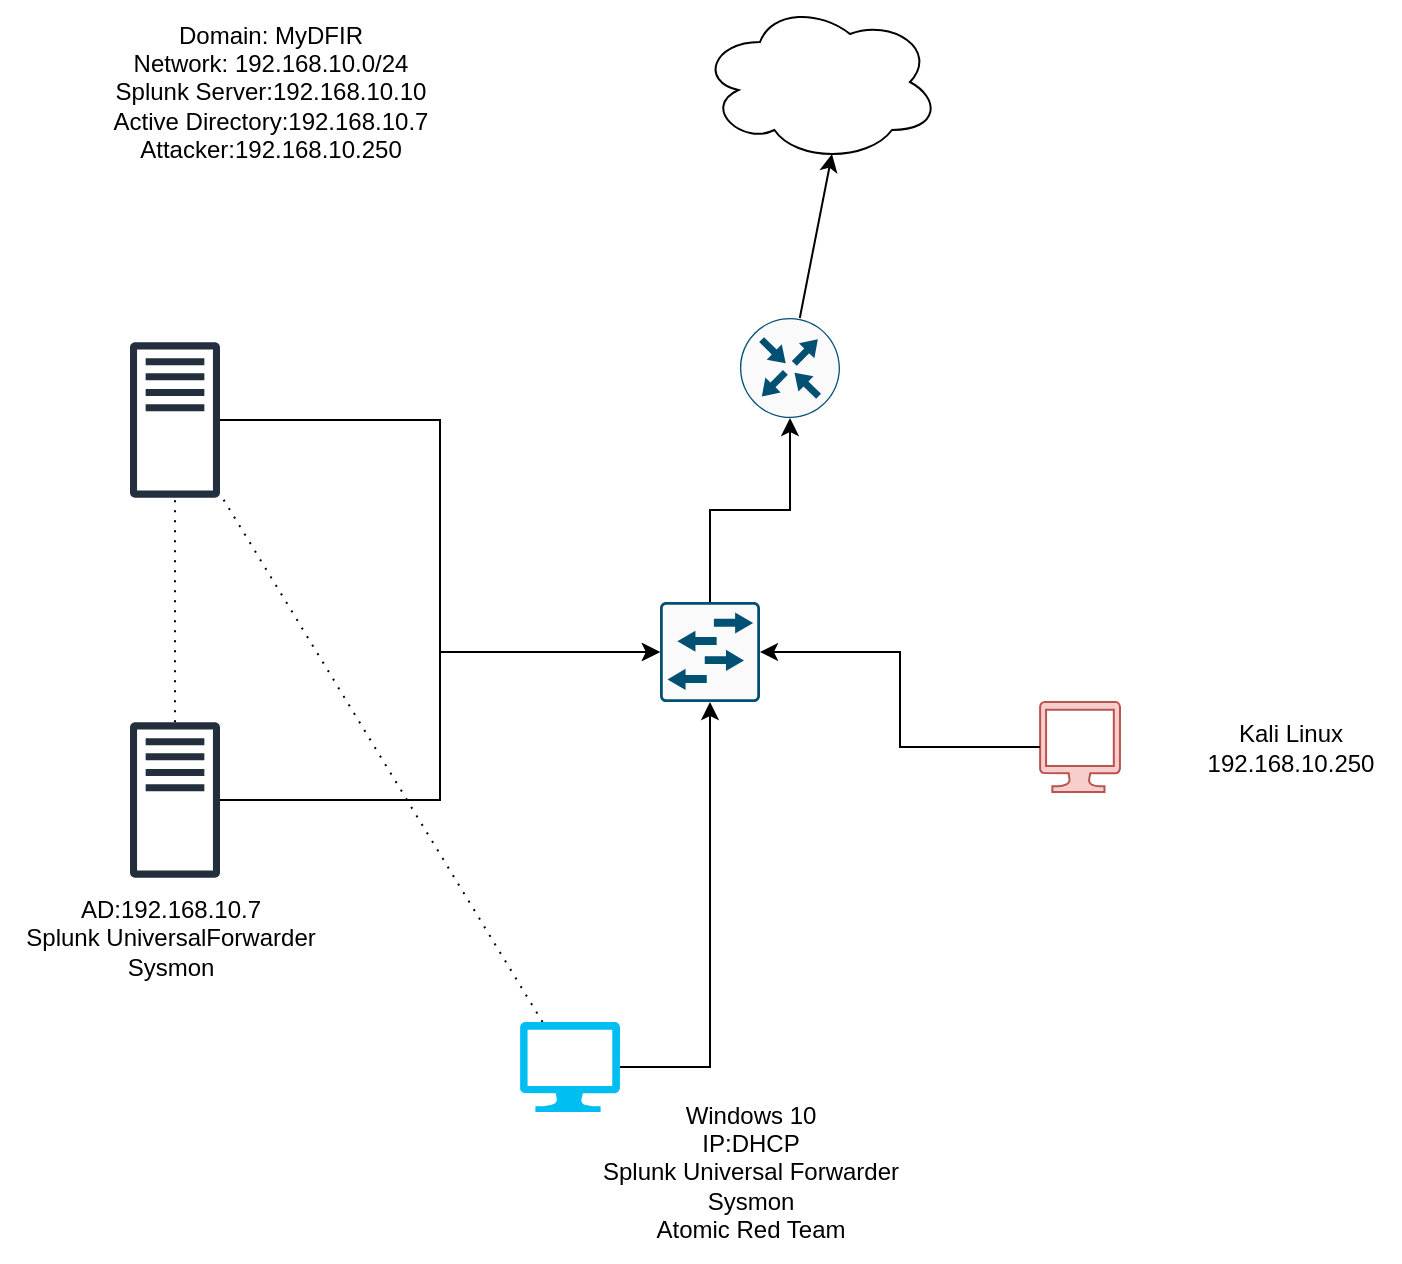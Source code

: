 <mxfile version="24.7.17">
  <diagram name="Page-1" id="9HTtIXavefZOD2CeCiWp">
    <mxGraphModel dx="1042" dy="661" grid="1" gridSize="10" guides="1" tooltips="1" connect="1" arrows="1" fold="1" page="1" pageScale="1" pageWidth="850" pageHeight="1100" math="0" shadow="0">
      <root>
        <mxCell id="0" />
        <mxCell id="1" parent="0" />
        <mxCell id="v5Bu9wKuXIOc9ctDDYp5-1" value="" style="sketch=0;outlineConnect=0;fontColor=#232F3E;gradientColor=none;fillColor=#232F3D;strokeColor=none;dashed=0;verticalLabelPosition=bottom;verticalAlign=top;align=center;html=1;fontSize=12;fontStyle=0;aspect=fixed;pointerEvents=1;shape=mxgraph.aws4.traditional_server;" vertex="1" parent="1">
          <mxGeometry x="95" y="200" width="45" height="78" as="geometry" />
        </mxCell>
        <mxCell id="v5Bu9wKuXIOc9ctDDYp5-24" style="edgeStyle=orthogonalEdgeStyle;rounded=0;orthogonalLoop=1;jettySize=auto;html=1;dashed=1;dashPattern=1 4;endArrow=none;endFill=0;" edge="1" parent="1" source="v5Bu9wKuXIOc9ctDDYp5-2" target="v5Bu9wKuXIOc9ctDDYp5-1">
          <mxGeometry relative="1" as="geometry" />
        </mxCell>
        <mxCell id="v5Bu9wKuXIOc9ctDDYp5-2" value="" style="sketch=0;outlineConnect=0;fontColor=#232F3E;gradientColor=none;fillColor=#232F3D;strokeColor=none;dashed=0;verticalLabelPosition=bottom;verticalAlign=top;align=center;html=1;fontSize=12;fontStyle=0;aspect=fixed;pointerEvents=1;shape=mxgraph.aws4.traditional_server;" vertex="1" parent="1">
          <mxGeometry x="95" y="390" width="45" height="78" as="geometry" />
        </mxCell>
        <mxCell id="v5Bu9wKuXIOc9ctDDYp5-22" style="rounded=0;orthogonalLoop=1;jettySize=auto;html=1;dashed=1;dashPattern=1 4;endArrow=none;endFill=0;" edge="1" parent="1" source="v5Bu9wKuXIOc9ctDDYp5-3" target="v5Bu9wKuXIOc9ctDDYp5-1">
          <mxGeometry relative="1" as="geometry" />
        </mxCell>
        <mxCell id="v5Bu9wKuXIOc9ctDDYp5-3" value="" style="verticalLabelPosition=bottom;html=1;verticalAlign=top;align=center;strokeColor=none;fillColor=#00BEF2;shape=mxgraph.azure.computer;pointerEvents=1;" vertex="1" parent="1">
          <mxGeometry x="290" y="540" width="50" height="45" as="geometry" />
        </mxCell>
        <mxCell id="v5Bu9wKuXIOc9ctDDYp5-4" value="" style="verticalLabelPosition=bottom;html=1;verticalAlign=top;align=center;strokeColor=#b85450;fillColor=#f8cecc;shape=mxgraph.azure.computer;pointerEvents=1;" vertex="1" parent="1">
          <mxGeometry x="550" y="380" width="40" height="45" as="geometry" />
        </mxCell>
        <mxCell id="v5Bu9wKuXIOc9ctDDYp5-5" value="" style="sketch=0;points=[[0.015,0.015,0],[0.985,0.015,0],[0.985,0.985,0],[0.015,0.985,0],[0.25,0,0],[0.5,0,0],[0.75,0,0],[1,0.25,0],[1,0.5,0],[1,0.75,0],[0.75,1,0],[0.5,1,0],[0.25,1,0],[0,0.75,0],[0,0.5,0],[0,0.25,0]];verticalLabelPosition=bottom;html=1;verticalAlign=top;aspect=fixed;align=center;pointerEvents=1;shape=mxgraph.cisco19.rect;prIcon=l2_switch;fillColor=#FAFAFA;strokeColor=#005073;" vertex="1" parent="1">
          <mxGeometry x="360" y="330" width="50" height="50" as="geometry" />
        </mxCell>
        <mxCell id="v5Bu9wKuXIOc9ctDDYp5-6" value="" style="sketch=0;points=[[0.5,0,0],[1,0.5,0],[0.5,1,0],[0,0.5,0],[0.145,0.145,0],[0.856,0.145,0],[0.855,0.856,0],[0.145,0.855,0]];verticalLabelPosition=bottom;html=1;verticalAlign=top;aspect=fixed;align=center;pointerEvents=1;shape=mxgraph.cisco19.rect;prIcon=router;fillColor=#FAFAFA;strokeColor=#005073;" vertex="1" parent="1">
          <mxGeometry x="400" y="188" width="50" height="50" as="geometry" />
        </mxCell>
        <mxCell id="v5Bu9wKuXIOc9ctDDYp5-7" value="" style="ellipse;shape=cloud;whiteSpace=wrap;html=1;" vertex="1" parent="1">
          <mxGeometry x="380" y="30" width="120" height="80" as="geometry" />
        </mxCell>
        <mxCell id="v5Bu9wKuXIOc9ctDDYp5-9" style="edgeStyle=orthogonalEdgeStyle;rounded=0;orthogonalLoop=1;jettySize=auto;html=1;entryX=0.5;entryY=1;entryDx=0;entryDy=0;entryPerimeter=0;" edge="1" parent="1" source="v5Bu9wKuXIOc9ctDDYp5-3" target="v5Bu9wKuXIOc9ctDDYp5-5">
          <mxGeometry relative="1" as="geometry" />
        </mxCell>
        <mxCell id="v5Bu9wKuXIOc9ctDDYp5-10" style="edgeStyle=orthogonalEdgeStyle;rounded=0;orthogonalLoop=1;jettySize=auto;html=1;entryX=1;entryY=0.5;entryDx=0;entryDy=0;entryPerimeter=0;" edge="1" parent="1" source="v5Bu9wKuXIOc9ctDDYp5-4" target="v5Bu9wKuXIOc9ctDDYp5-5">
          <mxGeometry relative="1" as="geometry" />
        </mxCell>
        <mxCell id="v5Bu9wKuXIOc9ctDDYp5-11" style="edgeStyle=orthogonalEdgeStyle;rounded=0;orthogonalLoop=1;jettySize=auto;html=1;entryX=0;entryY=0.5;entryDx=0;entryDy=0;entryPerimeter=0;" edge="1" parent="1" source="v5Bu9wKuXIOc9ctDDYp5-1" target="v5Bu9wKuXIOc9ctDDYp5-5">
          <mxGeometry relative="1" as="geometry" />
        </mxCell>
        <mxCell id="v5Bu9wKuXIOc9ctDDYp5-13" style="edgeStyle=orthogonalEdgeStyle;rounded=0;orthogonalLoop=1;jettySize=auto;html=1;entryX=0;entryY=0.5;entryDx=0;entryDy=0;entryPerimeter=0;" edge="1" parent="1" source="v5Bu9wKuXIOc9ctDDYp5-2" target="v5Bu9wKuXIOc9ctDDYp5-5">
          <mxGeometry relative="1" as="geometry" />
        </mxCell>
        <mxCell id="v5Bu9wKuXIOc9ctDDYp5-14" style="edgeStyle=orthogonalEdgeStyle;rounded=0;orthogonalLoop=1;jettySize=auto;html=1;entryX=0.5;entryY=1;entryDx=0;entryDy=0;entryPerimeter=0;" edge="1" parent="1" source="v5Bu9wKuXIOc9ctDDYp5-5" target="v5Bu9wKuXIOc9ctDDYp5-6">
          <mxGeometry relative="1" as="geometry" />
        </mxCell>
        <mxCell id="v5Bu9wKuXIOc9ctDDYp5-15" style="rounded=0;orthogonalLoop=1;jettySize=auto;html=1;entryX=0.55;entryY=0.95;entryDx=0;entryDy=0;entryPerimeter=0;" edge="1" parent="1" source="v5Bu9wKuXIOc9ctDDYp5-6" target="v5Bu9wKuXIOc9ctDDYp5-7">
          <mxGeometry relative="1" as="geometry" />
        </mxCell>
        <mxCell id="v5Bu9wKuXIOc9ctDDYp5-16" value="Domain: MyDFIR&lt;div&gt;Network: 192.168.10.0/24&lt;/div&gt;&lt;div&gt;Splunk Server:192.168.10.10&lt;/div&gt;&lt;div&gt;Active Directory:192.168.10.7&lt;/div&gt;&lt;div&gt;Attacker:192.168.10.250&lt;/div&gt;" style="text;html=1;align=center;verticalAlign=middle;resizable=0;points=[];autosize=1;strokeColor=none;fillColor=none;" vertex="1" parent="1">
          <mxGeometry x="75" y="30" width="180" height="90" as="geometry" />
        </mxCell>
        <mxCell id="v5Bu9wKuXIOc9ctDDYp5-19" value="AD:192.168.10.7&lt;div&gt;Splunk UniversalForwarder&lt;/div&gt;&lt;div&gt;Sysmon&lt;/div&gt;" style="text;html=1;align=center;verticalAlign=middle;resizable=0;points=[];autosize=1;strokeColor=none;fillColor=none;" vertex="1" parent="1">
          <mxGeometry x="30" y="468" width="170" height="60" as="geometry" />
        </mxCell>
        <mxCell id="v5Bu9wKuXIOc9ctDDYp5-20" value="Windows 10&lt;div&gt;IP:DHCP&lt;/div&gt;&lt;div&gt;Splunk Universal Forwarder&lt;/div&gt;&lt;div&gt;Sysmon&lt;/div&gt;&lt;div&gt;Atomic Red Team&lt;/div&gt;" style="text;html=1;align=center;verticalAlign=middle;resizable=0;points=[];autosize=1;strokeColor=none;fillColor=none;" vertex="1" parent="1">
          <mxGeometry x="320" y="570" width="170" height="90" as="geometry" />
        </mxCell>
        <mxCell id="v5Bu9wKuXIOc9ctDDYp5-21" value="Kali Linux&lt;div&gt;192.168.10.250&lt;/div&gt;" style="text;html=1;align=center;verticalAlign=middle;resizable=0;points=[];autosize=1;strokeColor=none;fillColor=none;" vertex="1" parent="1">
          <mxGeometry x="620" y="382.5" width="110" height="40" as="geometry" />
        </mxCell>
      </root>
    </mxGraphModel>
  </diagram>
</mxfile>
